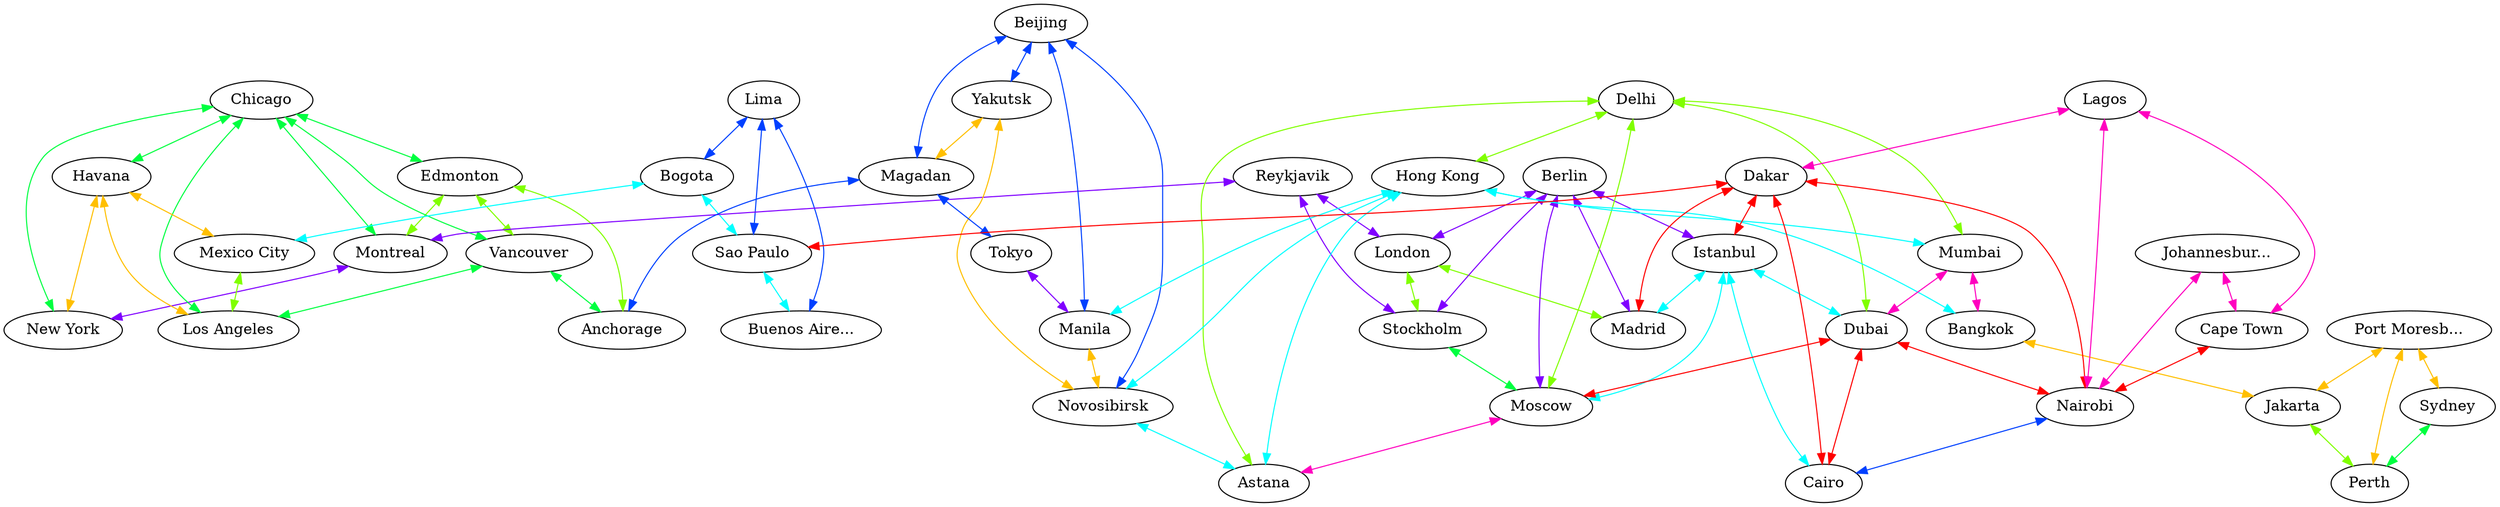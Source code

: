 graph x {
"Anchorage" [pos="0.416666666666667,-1.73611111111111",label="Anchorage"]
"Edmonton" [pos="1.27777777777778,-1.86111111111111",label="Edmonton"]
"Montreal" [pos="2.26388888888889,-2.20833333333333",label="Montreal"]
"Vancouver" [pos="0.930555555555556,-2.31944444444444",label="Vancouver"]
"Chicago" [pos="1.69444444444444,-2.47222222222222",label="Chicago"]
"New York" [pos="2.15277777777778,-2.625",label="New York"]
"Los Angeles" [pos="1.01388888888889,-2.88888888888889",label="Los Angeles"]
"Havana" [pos="1.88888888888889,-3.18055555555556",label="Havana"]
"Mexico City" [pos="1.43055555555556,-3.36111111111111",label="Mexico City"]
"Bogota" [pos="2.125,-3.80555555555556",label="Bogota"]
"Lima" [pos="1.98611111111111,-4.36111111111111",label="Lima"]
"Buenos Aires" [pos="2.44444444444444,-5.23611111111111",label="Buenos Aire..."]
"Sao Paulo" [pos="2.80555555555556,-4.75",label="Sao Paulo"]
"Reykjavik" [pos="3.81944444444444,-1.51388888888889",label="Reykjavik"]
"Stockholm" [pos="4.68055555555556,-1.72222222222222",label="Stockholm"]
"Moscow" [pos="5.29166666666667,-1.86111111111111",label="Moscow"]
"London" [pos="4.13888888888889,-2.05555555555556",label="London"]
"Berlin" [pos="4.625,-2.20833333333333",label="Berlin"]
"Madrid" [pos="4.05555555555556,-2.625",label="Madrid"]
"Istanbul" [pos="4.95833333333333,-2.65277777777778",label="Istanbul"]
"Dubai" [pos="5.61111111111111,-3.02777777777778",label="Dubai"]
"Delhi" [pos="6.22222222222222,-2.97222222222222",label="Delhi"]
"Astana" [pos="6.08333333333333,-2.15277777777778",label="Astana"]
"Novosibirsk" [pos="6.70833333333333,-2.02777777777778",label="Novosibirsk"]
"Yakutsk" [pos="7.31944444444444,-1.73611111111111",label="Yakutsk"]
"Magadan" [pos="7.93055555555556,-1.76388888888889",label="Magadan"]
"Beijing" [pos="7.36111111111111,-2.54166666666667",label="Beijing"]
"Manila" [pos="7.52777777777778,-3.43055555555556",label="Manila"]
"Tokyo" [pos="7.91666666666667,-2.72222222222222",label="Tokyo"]
"Hong Kong" [pos="7.06944444444444,-3.15277777777778",label="Hong Kong"]
"Mumbai" [pos="6.18055555555556,-3.45833333333333",label="Mumbai"]
"Bangkok" [pos="6.83333333333333,-3.59722222222222",label="Bangkok"]
"Jakarta" [pos="7.125,-4.16666666666667",label="Jakarta"]
"Port Moresby" [pos="8.18055555555556,-4.25",label="Port Moresb..."]
"Perth" [pos="7.31944444444444,-5.02777777777778",label="Perth"]
"Sydney" [pos="8.125,-5.05555555555556",label="Sydney"]
"Dakar" [pos="3.83333333333333,-3.34722222222222",label="Dakar"]
"Cairo" [pos="4.93055555555556,-3.05555555555556",label="Cairo"]
"Nairobi" [pos="5.18055555555556,-3.97222222222222",label="Nairobi"]
"Lagos" [pos="4.40277777777778,-3.83333333333333",label="Lagos"]
"Cape Town" [pos="4.70833333333333,-5.16666666666667",label="Cape Town"]
"Johannesburg" [pos="5.11111111111111,-4.80555555555556",label="Johannesbur..."]
"Port Moresby" -- "Jakarta" [dir="both",color="0.125,1,1"]
"Port Moresby" -- "Sydney" [dir="both",color="0.125,1,1"]
"Port Moresby" -- "Perth" [dir="both",color="0.125,1,1"]
"Delhi" -- "Dubai" [dir="both",color="0.25,1,1"]
"Delhi" -- "Astana" [dir="both",color="0.25,1,1"]
"Delhi" -- "Mumbai" [dir="both",color="0.25,1,1"]
"Delhi" -- "Hong Kong" [dir="both",color="0.25,1,1"]
"Delhi" -- "Moscow" [dir="both",color="0.25,1,1"]
"Chicago" -- "Edmonton" [dir="both",color="0.375,1,1"]
"Chicago" -- "Montreal" [dir="both",color="0.375,1,1"]
"Chicago" -- "Los Angeles" [dir="both",color="0.375,1,1"]
"Chicago" -- "Vancouver" [dir="both",color="0.375,1,1"]
"Chicago" -- "New York" [dir="both",color="0.375,1,1"]
"Chicago" -- "Havana" [dir="both",color="0.375,1,1"]
"Hong Kong" -- "Manila" [dir="both",color="0.5,1,1"]
"Hong Kong" -- "Astana" [dir="both",color="0.5,1,1"]
"Hong Kong" -- "Mumbai" [dir="both",color="0.5,1,1"]
"Hong Kong" -- "Novosibirsk" [dir="both",color="0.5,1,1"]
"Hong Kong" -- "Bangkok" [dir="both",color="0.5,1,1"]
"Beijing" -- "Manila" [dir="both",color="0.625,1,1"]
"Beijing" -- "Magadan" [dir="both",color="0.625,1,1"]
"Beijing" -- "Novosibirsk" [dir="both",color="0.625,1,1"]
"Beijing" -- "Yakutsk" [dir="both",color="0.625,1,1"]
"Berlin" -- "London" [dir="both",color="0.75,1,1"]
"Berlin" -- "Istanbul" [dir="both",color="0.75,1,1"]
"Berlin" -- "Madrid" [dir="both",color="0.75,1,1"]
"Berlin" -- "Stockholm" [dir="both",color="0.75,1,1"]
"Berlin" -- "Moscow" [dir="both",color="0.75,1,1"]
"Lagos" -- "Nairobi" [dir="both",color="0.875,1,1"]
"Lagos" -- "Cape Town" [dir="both",color="0.875,1,1"]
"Lagos" -- "Dakar" [dir="both",color="0.875,1,1"]
"Dakar" -- "Sao Paulo" [dir="both",color="1,1,1"]
"Dakar" -- "Istanbul" [dir="both",color="1,1,1"]
"Dakar" -- "Nairobi" [dir="both",color="1,1,1"]
"Dakar" -- "Madrid" [dir="both",color="1,1,1"]
"Dakar" -- "Cairo" [dir="both",color="1,1,1"]
"Havana" -- "Mexico City" [dir="both",color="0.125,1,1"]
"Havana" -- "Los Angeles" [dir="both",color="0.125,1,1"]
"Havana" -- "New York" [dir="both",color="0.125,1,1"]
"Edmonton" -- "Montreal" [dir="both",color="0.25,1,1"]
"Edmonton" -- "Vancouver" [dir="both",color="0.25,1,1"]
"Edmonton" -- "Anchorage" [dir="both",color="0.25,1,1"]
"Sydney" -- "Perth" [dir="both",color="0.375,1,1"]
"Istanbul" -- "Dubai" [dir="both",color="0.5,1,1"]
"Istanbul" -- "Madrid" [dir="both",color="0.5,1,1"]
"Istanbul" -- "Cairo" [dir="both",color="0.5,1,1"]
"Istanbul" -- "Moscow" [dir="both",color="0.5,1,1"]
"Lima" -- "Sao Paulo" [dir="both",color="0.625,1,1"]
"Lima" -- "Bogota" [dir="both",color="0.625,1,1"]
"Lima" -- "Buenos Aires" [dir="both",color="0.625,1,1"]
"Reykjavik" -- "London" [dir="both",color="0.75,1,1"]
"Reykjavik" -- "Stockholm" [dir="both",color="0.75,1,1"]
"Reykjavik" -- "Montreal" [dir="both",color="0.75,1,1"]
"Johannesburg" -- "Nairobi" [dir="both",color="0.875,1,1"]
"Johannesburg" -- "Cape Town" [dir="both",color="0.875,1,1"]
"Cape Town" -- "Nairobi" [dir="both",color="1,1,1"]
"Yakutsk" -- "Magadan" [dir="both",color="0.125,1,1"]
"Yakutsk" -- "Novosibirsk" [dir="both",color="0.125,1,1"]
"London" -- "Madrid" [dir="both",color="0.25,1,1"]
"London" -- "Stockholm" [dir="both",color="0.25,1,1"]
"Bogota" -- "Sao Paulo" [dir="both",color="0.5,1,1"]
"Bogota" -- "Mexico City" [dir="both",color="0.5,1,1"]
"Magadan" -- "Tokyo" [dir="both",color="0.625,1,1"]
"Magadan" -- "Anchorage" [dir="both",color="0.625,1,1"]
"Tokyo" -- "Manila" [dir="both",color="0.75,1,1"]
"Mumbai" -- "Dubai" [dir="both",color="0.875,1,1"]
"Mumbai" -- "Bangkok" [dir="both",color="0.875,1,1"]
"Dubai" -- "Nairobi" [dir="both",color="1,1,1"]
"Dubai" -- "Moscow" [dir="both",color="1,1,1"]
"Dubai" -- "Cairo" [dir="both",color="1,1,1"]
"Manila" -- "Novosibirsk" [dir="both",color="0.125,1,1"]
"Mexico City" -- "Los Angeles" [dir="both",color="0.25,1,1"]
"Vancouver" -- "Los Angeles" [dir="both",color="0.375,1,1"]
"Vancouver" -- "Anchorage" [dir="both",color="0.375,1,1"]
"Sao Paulo" -- "Buenos Aires" [dir="both",color="0.5,1,1"]
"Nairobi" -- "Cairo" [dir="both",color="0.625,1,1"]
"Montreal" -- "New York" [dir="both",color="0.75,1,1"]
"Bangkok" -- "Jakarta" [dir="both",color="0.125,1,1"]
"Jakarta" -- "Perth" [dir="both",color="0.25,1,1"]
"Stockholm" -- "Moscow" [dir="both",color="0.375,1,1"]
"Novosibirsk" -- "Astana" [dir="both",color="0.5,1,1"]
"Moscow" -- "Astana" [dir="both",color="0.875,1,1"]
}
